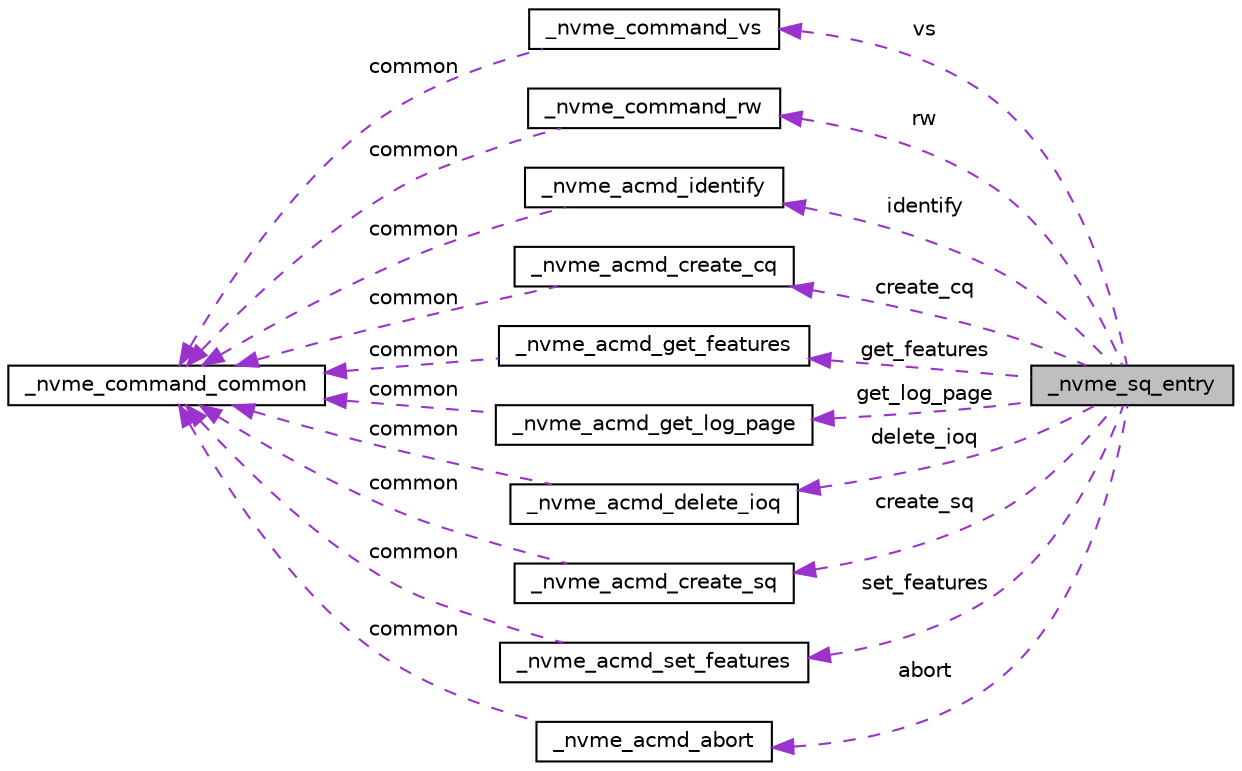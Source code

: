 digraph "_nvme_sq_entry"
{
  edge [fontname="Helvetica",fontsize="10",labelfontname="Helvetica",labelfontsize="10"];
  node [fontname="Helvetica",fontsize="10",shape=record];
  rankdir="LR";
  Node1 [label="_nvme_sq_entry",height=0.2,width=0.4,color="black", fillcolor="grey75", style="filled", fontcolor="black"];
  Node2 -> Node1 [dir="back",color="darkorchid3",fontsize="10",style="dashed",label=" vs" ,fontname="Helvetica"];
  Node2 [label="_nvme_command_vs",height=0.2,width=0.4,color="black", fillcolor="white", style="filled",URL="$struct__nvme__command__vs.html",tooltip="Admin and NVM Vendor Specific Command. "];
  Node3 -> Node2 [dir="back",color="darkorchid3",fontsize="10",style="dashed",label=" common" ,fontname="Helvetica"];
  Node3 [label="_nvme_command_common",height=0.2,width=0.4,color="black", fillcolor="white", style="filled",URL="$struct__nvme__command__common.html",tooltip="Common command header (cdw 0-9) "];
  Node4 -> Node1 [dir="back",color="darkorchid3",fontsize="10",style="dashed",label=" rw" ,fontname="Helvetica"];
  Node4 [label="_nvme_command_rw",height=0.2,width=0.4,color="black", fillcolor="white", style="filled",URL="$struct__nvme__command__rw.html",tooltip="NVMe command: Read & Write. "];
  Node3 -> Node4 [dir="back",color="darkorchid3",fontsize="10",style="dashed",label=" common" ,fontname="Helvetica"];
  Node5 -> Node1 [dir="back",color="darkorchid3",fontsize="10",style="dashed",label=" identify" ,fontname="Helvetica"];
  Node5 [label="_nvme_acmd_identify",height=0.2,width=0.4,color="black", fillcolor="white", style="filled",URL="$struct__nvme__acmd__identify.html",tooltip="Admin command: Identify. "];
  Node3 -> Node5 [dir="back",color="darkorchid3",fontsize="10",style="dashed",label=" common" ,fontname="Helvetica"];
  Node6 -> Node1 [dir="back",color="darkorchid3",fontsize="10",style="dashed",label=" create_cq" ,fontname="Helvetica"];
  Node6 [label="_nvme_acmd_create_cq",height=0.2,width=0.4,color="black", fillcolor="white", style="filled",URL="$struct__nvme__acmd__create__cq.html",tooltip="Admin command: Create I/O Completion Queue. "];
  Node3 -> Node6 [dir="back",color="darkorchid3",fontsize="10",style="dashed",label=" common" ,fontname="Helvetica"];
  Node7 -> Node1 [dir="back",color="darkorchid3",fontsize="10",style="dashed",label=" get_features" ,fontname="Helvetica"];
  Node7 [label="_nvme_acmd_get_features",height=0.2,width=0.4,color="black", fillcolor="white", style="filled",URL="$struct__nvme__acmd__get__features.html",tooltip="Admin command: Get Feature. "];
  Node3 -> Node7 [dir="back",color="darkorchid3",fontsize="10",style="dashed",label=" common" ,fontname="Helvetica"];
  Node8 -> Node1 [dir="back",color="darkorchid3",fontsize="10",style="dashed",label=" get_log_page" ,fontname="Helvetica"];
  Node8 [label="_nvme_acmd_get_log_page",height=0.2,width=0.4,color="black", fillcolor="white", style="filled",URL="$struct__nvme__acmd__get__log__page.html",tooltip="Admin command: Get Log Page. "];
  Node3 -> Node8 [dir="back",color="darkorchid3",fontsize="10",style="dashed",label=" common" ,fontname="Helvetica"];
  Node9 -> Node1 [dir="back",color="darkorchid3",fontsize="10",style="dashed",label=" delete_ioq" ,fontname="Helvetica"];
  Node9 [label="_nvme_acmd_delete_ioq",height=0.2,width=0.4,color="black", fillcolor="white", style="filled",URL="$struct__nvme__acmd__delete__ioq.html",tooltip="Admin command: Delete I/O Submission & Completion Queue. "];
  Node3 -> Node9 [dir="back",color="darkorchid3",fontsize="10",style="dashed",label=" common" ,fontname="Helvetica"];
  Node10 -> Node1 [dir="back",color="darkorchid3",fontsize="10",style="dashed",label=" create_sq" ,fontname="Helvetica"];
  Node10 [label="_nvme_acmd_create_sq",height=0.2,width=0.4,color="black", fillcolor="white", style="filled",URL="$struct__nvme__acmd__create__sq.html",tooltip="Admin command: Create I/O Submission Queue. "];
  Node3 -> Node10 [dir="back",color="darkorchid3",fontsize="10",style="dashed",label=" common" ,fontname="Helvetica"];
  Node11 -> Node1 [dir="back",color="darkorchid3",fontsize="10",style="dashed",label=" set_features" ,fontname="Helvetica"];
  Node11 [label="_nvme_acmd_set_features",height=0.2,width=0.4,color="black", fillcolor="white", style="filled",URL="$struct__nvme__acmd__set__features.html",tooltip="Admin command: Set Feature. "];
  Node3 -> Node11 [dir="back",color="darkorchid3",fontsize="10",style="dashed",label=" common" ,fontname="Helvetica"];
  Node12 -> Node1 [dir="back",color="darkorchid3",fontsize="10",style="dashed",label=" abort" ,fontname="Helvetica"];
  Node12 [label="_nvme_acmd_abort",height=0.2,width=0.4,color="black", fillcolor="white", style="filled",URL="$struct__nvme__acmd__abort.html",tooltip="Admin command: Abort. "];
  Node3 -> Node12 [dir="back",color="darkorchid3",fontsize="10",style="dashed",label=" common" ,fontname="Helvetica"];
}
